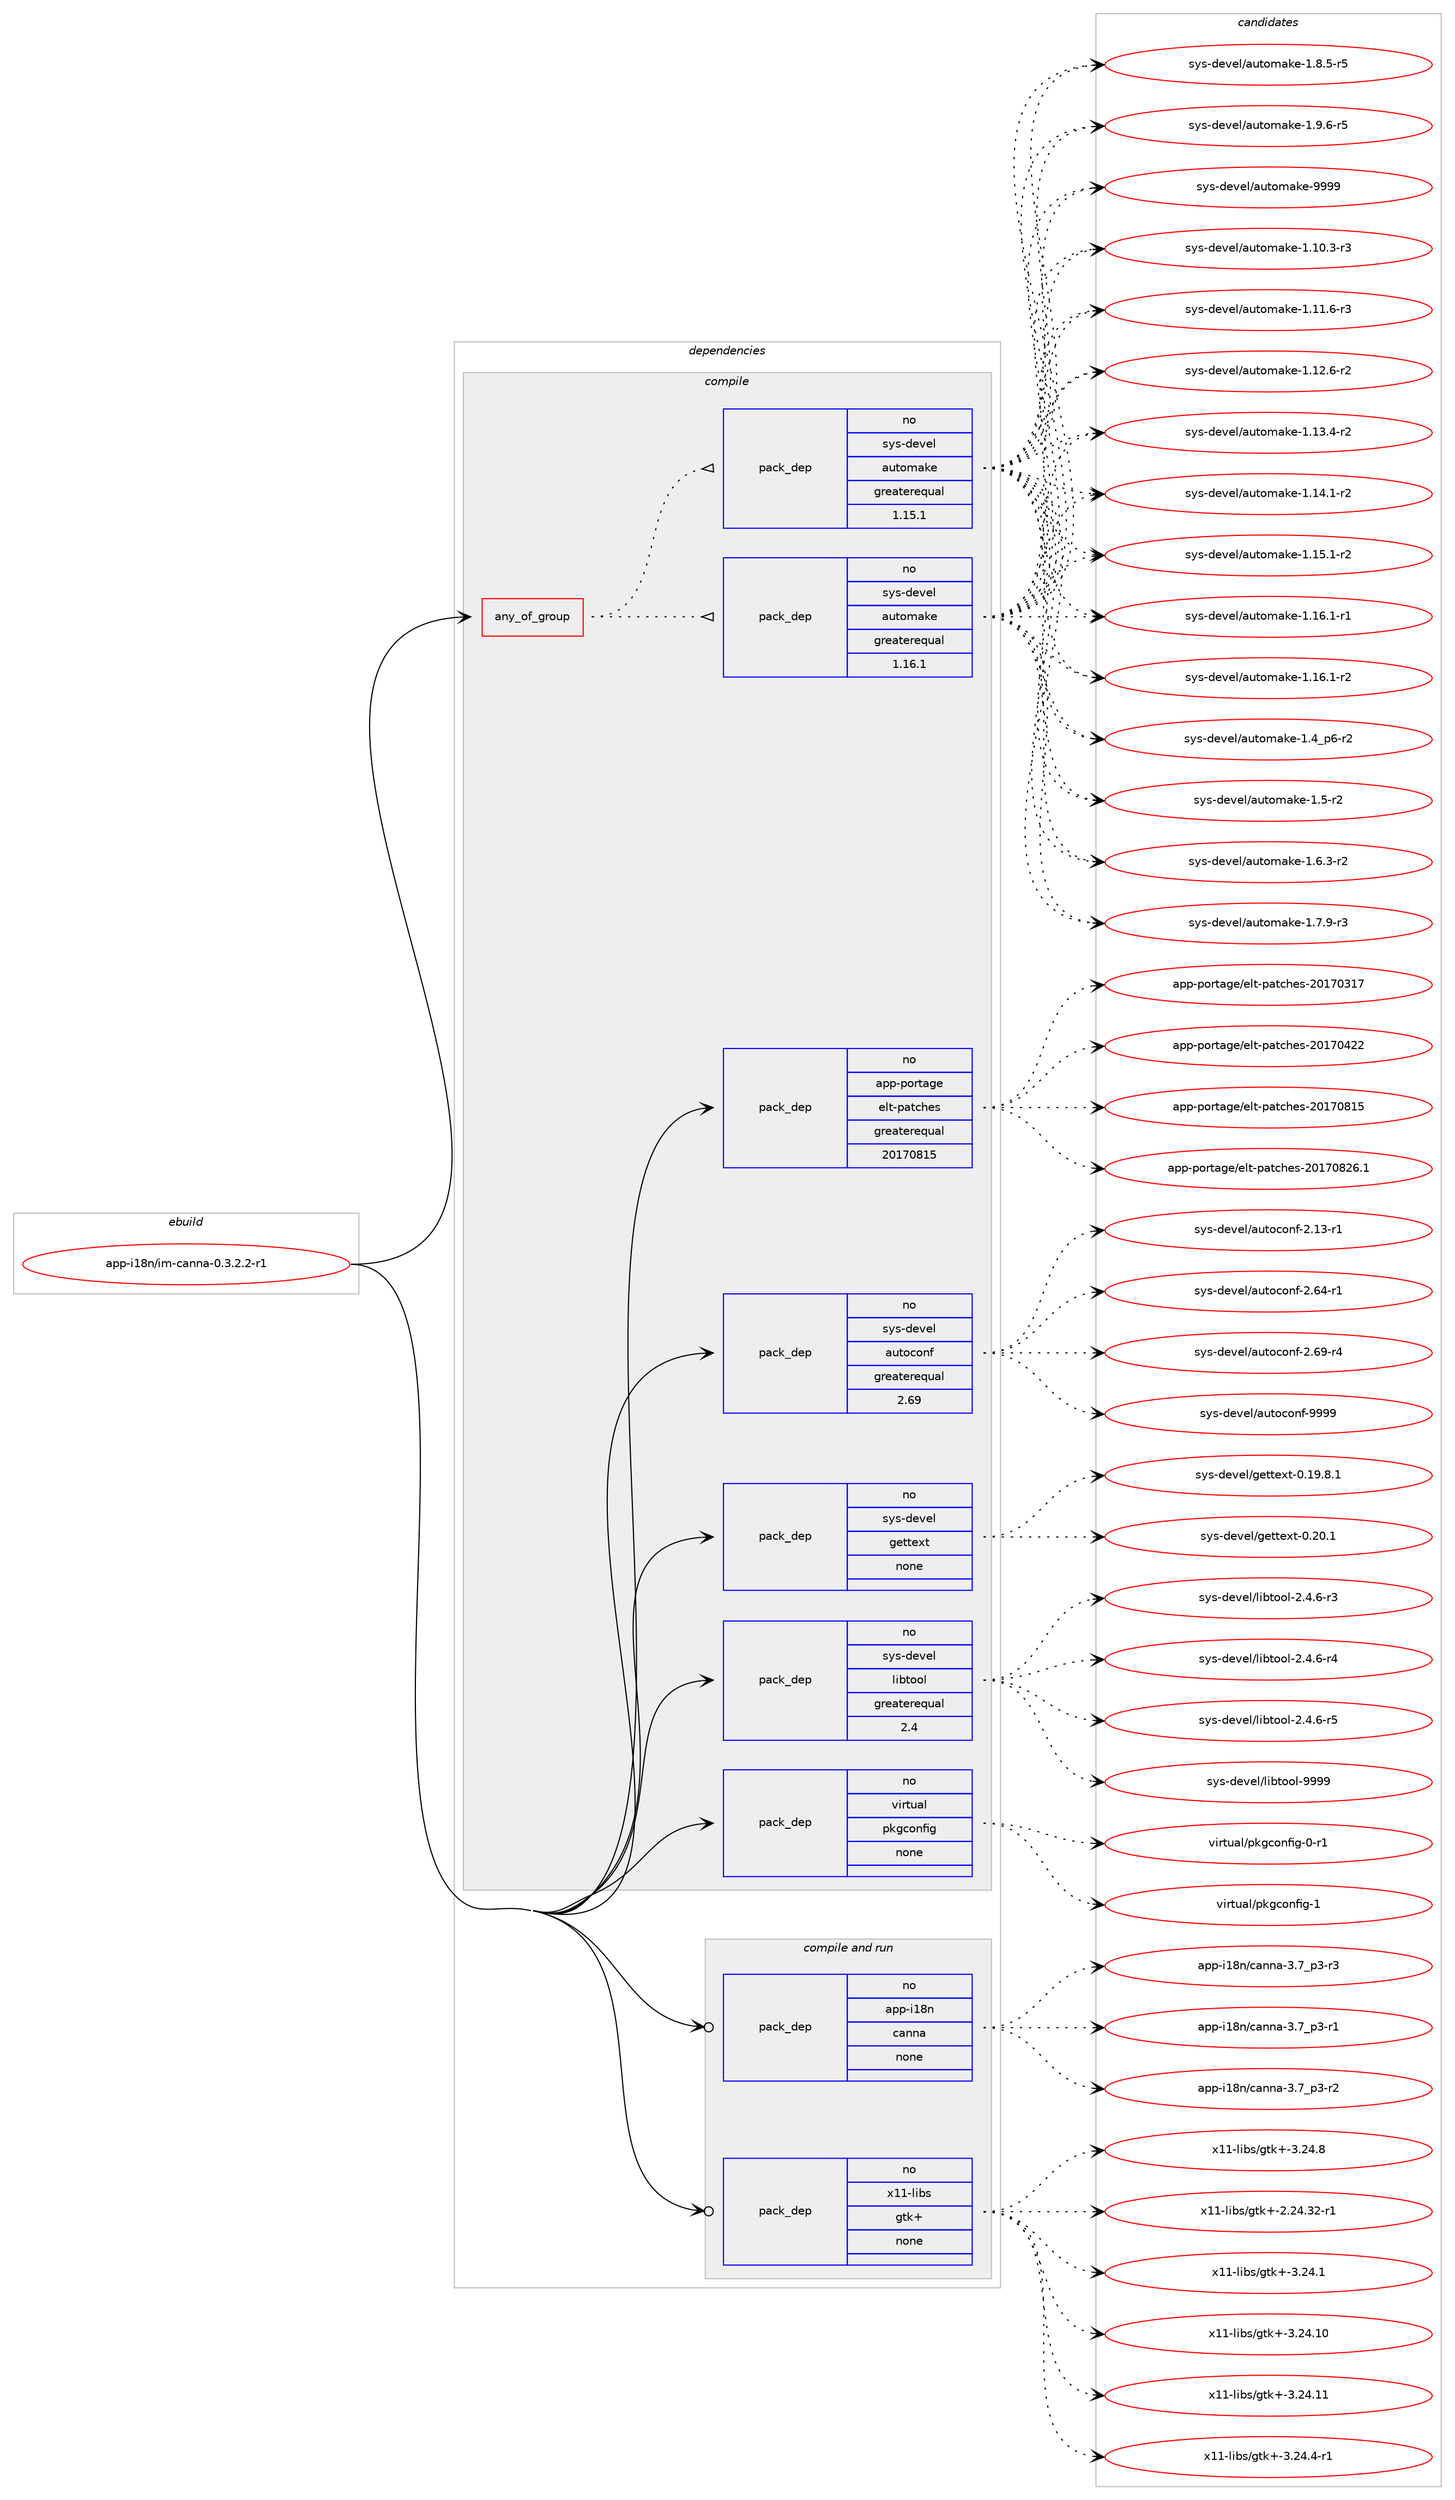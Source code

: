 digraph prolog {

# *************
# Graph options
# *************

newrank=true;
concentrate=true;
compound=true;
graph [rankdir=LR,fontname=Helvetica,fontsize=10,ranksep=1.5];#, ranksep=2.5, nodesep=0.2];
edge  [arrowhead=vee];
node  [fontname=Helvetica,fontsize=10];

# **********
# The ebuild
# **********

subgraph cluster_leftcol {
color=gray;
rank=same;
label=<<i>ebuild</i>>;
id [label="app-i18n/im-canna-0.3.2.2-r1", color=red, width=4, href="../app-i18n/im-canna-0.3.2.2-r1.svg"];
}

# ****************
# The dependencies
# ****************

subgraph cluster_midcol {
color=gray;
label=<<i>dependencies</i>>;
subgraph cluster_compile {
fillcolor="#eeeeee";
style=filled;
label=<<i>compile</i>>;
subgraph any8602 {
dependency495088 [label=<<TABLE BORDER="0" CELLBORDER="1" CELLSPACING="0" CELLPADDING="4"><TR><TD CELLPADDING="10">any_of_group</TD></TR></TABLE>>, shape=none, color=red];subgraph pack367798 {
dependency495089 [label=<<TABLE BORDER="0" CELLBORDER="1" CELLSPACING="0" CELLPADDING="4" WIDTH="220"><TR><TD ROWSPAN="6" CELLPADDING="30">pack_dep</TD></TR><TR><TD WIDTH="110">no</TD></TR><TR><TD>sys-devel</TD></TR><TR><TD>automake</TD></TR><TR><TD>greaterequal</TD></TR><TR><TD>1.16.1</TD></TR></TABLE>>, shape=none, color=blue];
}
dependency495088:e -> dependency495089:w [weight=20,style="dotted",arrowhead="oinv"];
subgraph pack367799 {
dependency495090 [label=<<TABLE BORDER="0" CELLBORDER="1" CELLSPACING="0" CELLPADDING="4" WIDTH="220"><TR><TD ROWSPAN="6" CELLPADDING="30">pack_dep</TD></TR><TR><TD WIDTH="110">no</TD></TR><TR><TD>sys-devel</TD></TR><TR><TD>automake</TD></TR><TR><TD>greaterequal</TD></TR><TR><TD>1.15.1</TD></TR></TABLE>>, shape=none, color=blue];
}
dependency495088:e -> dependency495090:w [weight=20,style="dotted",arrowhead="oinv"];
}
id:e -> dependency495088:w [weight=20,style="solid",arrowhead="vee"];
subgraph pack367800 {
dependency495091 [label=<<TABLE BORDER="0" CELLBORDER="1" CELLSPACING="0" CELLPADDING="4" WIDTH="220"><TR><TD ROWSPAN="6" CELLPADDING="30">pack_dep</TD></TR><TR><TD WIDTH="110">no</TD></TR><TR><TD>app-portage</TD></TR><TR><TD>elt-patches</TD></TR><TR><TD>greaterequal</TD></TR><TR><TD>20170815</TD></TR></TABLE>>, shape=none, color=blue];
}
id:e -> dependency495091:w [weight=20,style="solid",arrowhead="vee"];
subgraph pack367801 {
dependency495092 [label=<<TABLE BORDER="0" CELLBORDER="1" CELLSPACING="0" CELLPADDING="4" WIDTH="220"><TR><TD ROWSPAN="6" CELLPADDING="30">pack_dep</TD></TR><TR><TD WIDTH="110">no</TD></TR><TR><TD>sys-devel</TD></TR><TR><TD>autoconf</TD></TR><TR><TD>greaterequal</TD></TR><TR><TD>2.69</TD></TR></TABLE>>, shape=none, color=blue];
}
id:e -> dependency495092:w [weight=20,style="solid",arrowhead="vee"];
subgraph pack367802 {
dependency495093 [label=<<TABLE BORDER="0" CELLBORDER="1" CELLSPACING="0" CELLPADDING="4" WIDTH="220"><TR><TD ROWSPAN="6" CELLPADDING="30">pack_dep</TD></TR><TR><TD WIDTH="110">no</TD></TR><TR><TD>sys-devel</TD></TR><TR><TD>gettext</TD></TR><TR><TD>none</TD></TR><TR><TD></TD></TR></TABLE>>, shape=none, color=blue];
}
id:e -> dependency495093:w [weight=20,style="solid",arrowhead="vee"];
subgraph pack367803 {
dependency495094 [label=<<TABLE BORDER="0" CELLBORDER="1" CELLSPACING="0" CELLPADDING="4" WIDTH="220"><TR><TD ROWSPAN="6" CELLPADDING="30">pack_dep</TD></TR><TR><TD WIDTH="110">no</TD></TR><TR><TD>sys-devel</TD></TR><TR><TD>libtool</TD></TR><TR><TD>greaterequal</TD></TR><TR><TD>2.4</TD></TR></TABLE>>, shape=none, color=blue];
}
id:e -> dependency495094:w [weight=20,style="solid",arrowhead="vee"];
subgraph pack367804 {
dependency495095 [label=<<TABLE BORDER="0" CELLBORDER="1" CELLSPACING="0" CELLPADDING="4" WIDTH="220"><TR><TD ROWSPAN="6" CELLPADDING="30">pack_dep</TD></TR><TR><TD WIDTH="110">no</TD></TR><TR><TD>virtual</TD></TR><TR><TD>pkgconfig</TD></TR><TR><TD>none</TD></TR><TR><TD></TD></TR></TABLE>>, shape=none, color=blue];
}
id:e -> dependency495095:w [weight=20,style="solid",arrowhead="vee"];
}
subgraph cluster_compileandrun {
fillcolor="#eeeeee";
style=filled;
label=<<i>compile and run</i>>;
subgraph pack367805 {
dependency495096 [label=<<TABLE BORDER="0" CELLBORDER="1" CELLSPACING="0" CELLPADDING="4" WIDTH="220"><TR><TD ROWSPAN="6" CELLPADDING="30">pack_dep</TD></TR><TR><TD WIDTH="110">no</TD></TR><TR><TD>app-i18n</TD></TR><TR><TD>canna</TD></TR><TR><TD>none</TD></TR><TR><TD></TD></TR></TABLE>>, shape=none, color=blue];
}
id:e -> dependency495096:w [weight=20,style="solid",arrowhead="odotvee"];
subgraph pack367806 {
dependency495097 [label=<<TABLE BORDER="0" CELLBORDER="1" CELLSPACING="0" CELLPADDING="4" WIDTH="220"><TR><TD ROWSPAN="6" CELLPADDING="30">pack_dep</TD></TR><TR><TD WIDTH="110">no</TD></TR><TR><TD>x11-libs</TD></TR><TR><TD>gtk+</TD></TR><TR><TD>none</TD></TR><TR><TD></TD></TR></TABLE>>, shape=none, color=blue];
}
id:e -> dependency495097:w [weight=20,style="solid",arrowhead="odotvee"];
}
subgraph cluster_run {
fillcolor="#eeeeee";
style=filled;
label=<<i>run</i>>;
}
}

# **************
# The candidates
# **************

subgraph cluster_choices {
rank=same;
color=gray;
label=<<i>candidates</i>>;

subgraph choice367798 {
color=black;
nodesep=1;
choice11512111545100101118101108479711711611110997107101454946494846514511451 [label="sys-devel/automake-1.10.3-r3", color=red, width=4,href="../sys-devel/automake-1.10.3-r3.svg"];
choice11512111545100101118101108479711711611110997107101454946494946544511451 [label="sys-devel/automake-1.11.6-r3", color=red, width=4,href="../sys-devel/automake-1.11.6-r3.svg"];
choice11512111545100101118101108479711711611110997107101454946495046544511450 [label="sys-devel/automake-1.12.6-r2", color=red, width=4,href="../sys-devel/automake-1.12.6-r2.svg"];
choice11512111545100101118101108479711711611110997107101454946495146524511450 [label="sys-devel/automake-1.13.4-r2", color=red, width=4,href="../sys-devel/automake-1.13.4-r2.svg"];
choice11512111545100101118101108479711711611110997107101454946495246494511450 [label="sys-devel/automake-1.14.1-r2", color=red, width=4,href="../sys-devel/automake-1.14.1-r2.svg"];
choice11512111545100101118101108479711711611110997107101454946495346494511450 [label="sys-devel/automake-1.15.1-r2", color=red, width=4,href="../sys-devel/automake-1.15.1-r2.svg"];
choice11512111545100101118101108479711711611110997107101454946495446494511449 [label="sys-devel/automake-1.16.1-r1", color=red, width=4,href="../sys-devel/automake-1.16.1-r1.svg"];
choice11512111545100101118101108479711711611110997107101454946495446494511450 [label="sys-devel/automake-1.16.1-r2", color=red, width=4,href="../sys-devel/automake-1.16.1-r2.svg"];
choice115121115451001011181011084797117116111109971071014549465295112544511450 [label="sys-devel/automake-1.4_p6-r2", color=red, width=4,href="../sys-devel/automake-1.4_p6-r2.svg"];
choice11512111545100101118101108479711711611110997107101454946534511450 [label="sys-devel/automake-1.5-r2", color=red, width=4,href="../sys-devel/automake-1.5-r2.svg"];
choice115121115451001011181011084797117116111109971071014549465446514511450 [label="sys-devel/automake-1.6.3-r2", color=red, width=4,href="../sys-devel/automake-1.6.3-r2.svg"];
choice115121115451001011181011084797117116111109971071014549465546574511451 [label="sys-devel/automake-1.7.9-r3", color=red, width=4,href="../sys-devel/automake-1.7.9-r3.svg"];
choice115121115451001011181011084797117116111109971071014549465646534511453 [label="sys-devel/automake-1.8.5-r5", color=red, width=4,href="../sys-devel/automake-1.8.5-r5.svg"];
choice115121115451001011181011084797117116111109971071014549465746544511453 [label="sys-devel/automake-1.9.6-r5", color=red, width=4,href="../sys-devel/automake-1.9.6-r5.svg"];
choice115121115451001011181011084797117116111109971071014557575757 [label="sys-devel/automake-9999", color=red, width=4,href="../sys-devel/automake-9999.svg"];
dependency495089:e -> choice11512111545100101118101108479711711611110997107101454946494846514511451:w [style=dotted,weight="100"];
dependency495089:e -> choice11512111545100101118101108479711711611110997107101454946494946544511451:w [style=dotted,weight="100"];
dependency495089:e -> choice11512111545100101118101108479711711611110997107101454946495046544511450:w [style=dotted,weight="100"];
dependency495089:e -> choice11512111545100101118101108479711711611110997107101454946495146524511450:w [style=dotted,weight="100"];
dependency495089:e -> choice11512111545100101118101108479711711611110997107101454946495246494511450:w [style=dotted,weight="100"];
dependency495089:e -> choice11512111545100101118101108479711711611110997107101454946495346494511450:w [style=dotted,weight="100"];
dependency495089:e -> choice11512111545100101118101108479711711611110997107101454946495446494511449:w [style=dotted,weight="100"];
dependency495089:e -> choice11512111545100101118101108479711711611110997107101454946495446494511450:w [style=dotted,weight="100"];
dependency495089:e -> choice115121115451001011181011084797117116111109971071014549465295112544511450:w [style=dotted,weight="100"];
dependency495089:e -> choice11512111545100101118101108479711711611110997107101454946534511450:w [style=dotted,weight="100"];
dependency495089:e -> choice115121115451001011181011084797117116111109971071014549465446514511450:w [style=dotted,weight="100"];
dependency495089:e -> choice115121115451001011181011084797117116111109971071014549465546574511451:w [style=dotted,weight="100"];
dependency495089:e -> choice115121115451001011181011084797117116111109971071014549465646534511453:w [style=dotted,weight="100"];
dependency495089:e -> choice115121115451001011181011084797117116111109971071014549465746544511453:w [style=dotted,weight="100"];
dependency495089:e -> choice115121115451001011181011084797117116111109971071014557575757:w [style=dotted,weight="100"];
}
subgraph choice367799 {
color=black;
nodesep=1;
choice11512111545100101118101108479711711611110997107101454946494846514511451 [label="sys-devel/automake-1.10.3-r3", color=red, width=4,href="../sys-devel/automake-1.10.3-r3.svg"];
choice11512111545100101118101108479711711611110997107101454946494946544511451 [label="sys-devel/automake-1.11.6-r3", color=red, width=4,href="../sys-devel/automake-1.11.6-r3.svg"];
choice11512111545100101118101108479711711611110997107101454946495046544511450 [label="sys-devel/automake-1.12.6-r2", color=red, width=4,href="../sys-devel/automake-1.12.6-r2.svg"];
choice11512111545100101118101108479711711611110997107101454946495146524511450 [label="sys-devel/automake-1.13.4-r2", color=red, width=4,href="../sys-devel/automake-1.13.4-r2.svg"];
choice11512111545100101118101108479711711611110997107101454946495246494511450 [label="sys-devel/automake-1.14.1-r2", color=red, width=4,href="../sys-devel/automake-1.14.1-r2.svg"];
choice11512111545100101118101108479711711611110997107101454946495346494511450 [label="sys-devel/automake-1.15.1-r2", color=red, width=4,href="../sys-devel/automake-1.15.1-r2.svg"];
choice11512111545100101118101108479711711611110997107101454946495446494511449 [label="sys-devel/automake-1.16.1-r1", color=red, width=4,href="../sys-devel/automake-1.16.1-r1.svg"];
choice11512111545100101118101108479711711611110997107101454946495446494511450 [label="sys-devel/automake-1.16.1-r2", color=red, width=4,href="../sys-devel/automake-1.16.1-r2.svg"];
choice115121115451001011181011084797117116111109971071014549465295112544511450 [label="sys-devel/automake-1.4_p6-r2", color=red, width=4,href="../sys-devel/automake-1.4_p6-r2.svg"];
choice11512111545100101118101108479711711611110997107101454946534511450 [label="sys-devel/automake-1.5-r2", color=red, width=4,href="../sys-devel/automake-1.5-r2.svg"];
choice115121115451001011181011084797117116111109971071014549465446514511450 [label="sys-devel/automake-1.6.3-r2", color=red, width=4,href="../sys-devel/automake-1.6.3-r2.svg"];
choice115121115451001011181011084797117116111109971071014549465546574511451 [label="sys-devel/automake-1.7.9-r3", color=red, width=4,href="../sys-devel/automake-1.7.9-r3.svg"];
choice115121115451001011181011084797117116111109971071014549465646534511453 [label="sys-devel/automake-1.8.5-r5", color=red, width=4,href="../sys-devel/automake-1.8.5-r5.svg"];
choice115121115451001011181011084797117116111109971071014549465746544511453 [label="sys-devel/automake-1.9.6-r5", color=red, width=4,href="../sys-devel/automake-1.9.6-r5.svg"];
choice115121115451001011181011084797117116111109971071014557575757 [label="sys-devel/automake-9999", color=red, width=4,href="../sys-devel/automake-9999.svg"];
dependency495090:e -> choice11512111545100101118101108479711711611110997107101454946494846514511451:w [style=dotted,weight="100"];
dependency495090:e -> choice11512111545100101118101108479711711611110997107101454946494946544511451:w [style=dotted,weight="100"];
dependency495090:e -> choice11512111545100101118101108479711711611110997107101454946495046544511450:w [style=dotted,weight="100"];
dependency495090:e -> choice11512111545100101118101108479711711611110997107101454946495146524511450:w [style=dotted,weight="100"];
dependency495090:e -> choice11512111545100101118101108479711711611110997107101454946495246494511450:w [style=dotted,weight="100"];
dependency495090:e -> choice11512111545100101118101108479711711611110997107101454946495346494511450:w [style=dotted,weight="100"];
dependency495090:e -> choice11512111545100101118101108479711711611110997107101454946495446494511449:w [style=dotted,weight="100"];
dependency495090:e -> choice11512111545100101118101108479711711611110997107101454946495446494511450:w [style=dotted,weight="100"];
dependency495090:e -> choice115121115451001011181011084797117116111109971071014549465295112544511450:w [style=dotted,weight="100"];
dependency495090:e -> choice11512111545100101118101108479711711611110997107101454946534511450:w [style=dotted,weight="100"];
dependency495090:e -> choice115121115451001011181011084797117116111109971071014549465446514511450:w [style=dotted,weight="100"];
dependency495090:e -> choice115121115451001011181011084797117116111109971071014549465546574511451:w [style=dotted,weight="100"];
dependency495090:e -> choice115121115451001011181011084797117116111109971071014549465646534511453:w [style=dotted,weight="100"];
dependency495090:e -> choice115121115451001011181011084797117116111109971071014549465746544511453:w [style=dotted,weight="100"];
dependency495090:e -> choice115121115451001011181011084797117116111109971071014557575757:w [style=dotted,weight="100"];
}
subgraph choice367800 {
color=black;
nodesep=1;
choice97112112451121111141169710310147101108116451129711699104101115455048495548514955 [label="app-portage/elt-patches-20170317", color=red, width=4,href="../app-portage/elt-patches-20170317.svg"];
choice97112112451121111141169710310147101108116451129711699104101115455048495548525050 [label="app-portage/elt-patches-20170422", color=red, width=4,href="../app-portage/elt-patches-20170422.svg"];
choice97112112451121111141169710310147101108116451129711699104101115455048495548564953 [label="app-portage/elt-patches-20170815", color=red, width=4,href="../app-portage/elt-patches-20170815.svg"];
choice971121124511211111411697103101471011081164511297116991041011154550484955485650544649 [label="app-portage/elt-patches-20170826.1", color=red, width=4,href="../app-portage/elt-patches-20170826.1.svg"];
dependency495091:e -> choice97112112451121111141169710310147101108116451129711699104101115455048495548514955:w [style=dotted,weight="100"];
dependency495091:e -> choice97112112451121111141169710310147101108116451129711699104101115455048495548525050:w [style=dotted,weight="100"];
dependency495091:e -> choice97112112451121111141169710310147101108116451129711699104101115455048495548564953:w [style=dotted,weight="100"];
dependency495091:e -> choice971121124511211111411697103101471011081164511297116991041011154550484955485650544649:w [style=dotted,weight="100"];
}
subgraph choice367801 {
color=black;
nodesep=1;
choice1151211154510010111810110847971171161119911111010245504649514511449 [label="sys-devel/autoconf-2.13-r1", color=red, width=4,href="../sys-devel/autoconf-2.13-r1.svg"];
choice1151211154510010111810110847971171161119911111010245504654524511449 [label="sys-devel/autoconf-2.64-r1", color=red, width=4,href="../sys-devel/autoconf-2.64-r1.svg"];
choice1151211154510010111810110847971171161119911111010245504654574511452 [label="sys-devel/autoconf-2.69-r4", color=red, width=4,href="../sys-devel/autoconf-2.69-r4.svg"];
choice115121115451001011181011084797117116111991111101024557575757 [label="sys-devel/autoconf-9999", color=red, width=4,href="../sys-devel/autoconf-9999.svg"];
dependency495092:e -> choice1151211154510010111810110847971171161119911111010245504649514511449:w [style=dotted,weight="100"];
dependency495092:e -> choice1151211154510010111810110847971171161119911111010245504654524511449:w [style=dotted,weight="100"];
dependency495092:e -> choice1151211154510010111810110847971171161119911111010245504654574511452:w [style=dotted,weight="100"];
dependency495092:e -> choice115121115451001011181011084797117116111991111101024557575757:w [style=dotted,weight="100"];
}
subgraph choice367802 {
color=black;
nodesep=1;
choice1151211154510010111810110847103101116116101120116454846495746564649 [label="sys-devel/gettext-0.19.8.1", color=red, width=4,href="../sys-devel/gettext-0.19.8.1.svg"];
choice115121115451001011181011084710310111611610112011645484650484649 [label="sys-devel/gettext-0.20.1", color=red, width=4,href="../sys-devel/gettext-0.20.1.svg"];
dependency495093:e -> choice1151211154510010111810110847103101116116101120116454846495746564649:w [style=dotted,weight="100"];
dependency495093:e -> choice115121115451001011181011084710310111611610112011645484650484649:w [style=dotted,weight="100"];
}
subgraph choice367803 {
color=black;
nodesep=1;
choice1151211154510010111810110847108105981161111111084550465246544511451 [label="sys-devel/libtool-2.4.6-r3", color=red, width=4,href="../sys-devel/libtool-2.4.6-r3.svg"];
choice1151211154510010111810110847108105981161111111084550465246544511452 [label="sys-devel/libtool-2.4.6-r4", color=red, width=4,href="../sys-devel/libtool-2.4.6-r4.svg"];
choice1151211154510010111810110847108105981161111111084550465246544511453 [label="sys-devel/libtool-2.4.6-r5", color=red, width=4,href="../sys-devel/libtool-2.4.6-r5.svg"];
choice1151211154510010111810110847108105981161111111084557575757 [label="sys-devel/libtool-9999", color=red, width=4,href="../sys-devel/libtool-9999.svg"];
dependency495094:e -> choice1151211154510010111810110847108105981161111111084550465246544511451:w [style=dotted,weight="100"];
dependency495094:e -> choice1151211154510010111810110847108105981161111111084550465246544511452:w [style=dotted,weight="100"];
dependency495094:e -> choice1151211154510010111810110847108105981161111111084550465246544511453:w [style=dotted,weight="100"];
dependency495094:e -> choice1151211154510010111810110847108105981161111111084557575757:w [style=dotted,weight="100"];
}
subgraph choice367804 {
color=black;
nodesep=1;
choice11810511411611797108471121071039911111010210510345484511449 [label="virtual/pkgconfig-0-r1", color=red, width=4,href="../virtual/pkgconfig-0-r1.svg"];
choice1181051141161179710847112107103991111101021051034549 [label="virtual/pkgconfig-1", color=red, width=4,href="../virtual/pkgconfig-1.svg"];
dependency495095:e -> choice11810511411611797108471121071039911111010210510345484511449:w [style=dotted,weight="100"];
dependency495095:e -> choice1181051141161179710847112107103991111101021051034549:w [style=dotted,weight="100"];
}
subgraph choice367805 {
color=black;
nodesep=1;
choice97112112451054956110479997110110974551465595112514511449 [label="app-i18n/canna-3.7_p3-r1", color=red, width=4,href="../app-i18n/canna-3.7_p3-r1.svg"];
choice97112112451054956110479997110110974551465595112514511450 [label="app-i18n/canna-3.7_p3-r2", color=red, width=4,href="../app-i18n/canna-3.7_p3-r2.svg"];
choice97112112451054956110479997110110974551465595112514511451 [label="app-i18n/canna-3.7_p3-r3", color=red, width=4,href="../app-i18n/canna-3.7_p3-r3.svg"];
dependency495096:e -> choice97112112451054956110479997110110974551465595112514511449:w [style=dotted,weight="100"];
dependency495096:e -> choice97112112451054956110479997110110974551465595112514511450:w [style=dotted,weight="100"];
dependency495096:e -> choice97112112451054956110479997110110974551465595112514511451:w [style=dotted,weight="100"];
}
subgraph choice367806 {
color=black;
nodesep=1;
choice12049494510810598115471031161074345504650524651504511449 [label="x11-libs/gtk+-2.24.32-r1", color=red, width=4,href="../x11-libs/gtk+-2.24.32-r1.svg"];
choice12049494510810598115471031161074345514650524649 [label="x11-libs/gtk+-3.24.1", color=red, width=4,href="../x11-libs/gtk+-3.24.1.svg"];
choice1204949451081059811547103116107434551465052464948 [label="x11-libs/gtk+-3.24.10", color=red, width=4,href="../x11-libs/gtk+-3.24.10.svg"];
choice1204949451081059811547103116107434551465052464949 [label="x11-libs/gtk+-3.24.11", color=red, width=4,href="../x11-libs/gtk+-3.24.11.svg"];
choice120494945108105981154710311610743455146505246524511449 [label="x11-libs/gtk+-3.24.4-r1", color=red, width=4,href="../x11-libs/gtk+-3.24.4-r1.svg"];
choice12049494510810598115471031161074345514650524656 [label="x11-libs/gtk+-3.24.8", color=red, width=4,href="../x11-libs/gtk+-3.24.8.svg"];
dependency495097:e -> choice12049494510810598115471031161074345504650524651504511449:w [style=dotted,weight="100"];
dependency495097:e -> choice12049494510810598115471031161074345514650524649:w [style=dotted,weight="100"];
dependency495097:e -> choice1204949451081059811547103116107434551465052464948:w [style=dotted,weight="100"];
dependency495097:e -> choice1204949451081059811547103116107434551465052464949:w [style=dotted,weight="100"];
dependency495097:e -> choice120494945108105981154710311610743455146505246524511449:w [style=dotted,weight="100"];
dependency495097:e -> choice12049494510810598115471031161074345514650524656:w [style=dotted,weight="100"];
}
}

}
